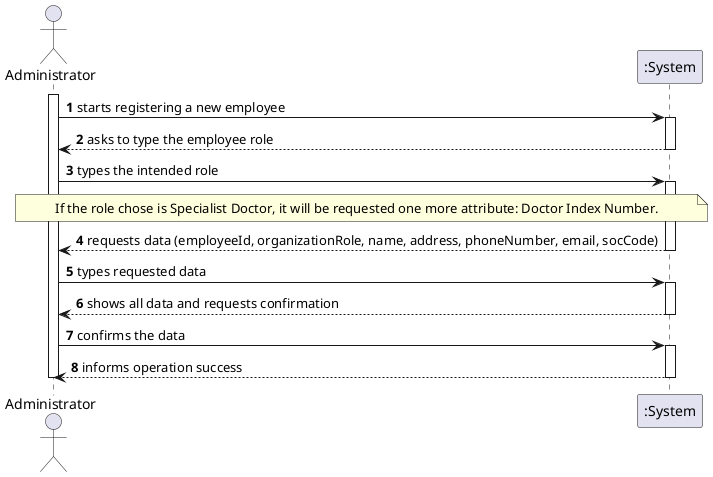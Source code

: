 @startuml
autonumber
actor Administrator as A

activate A
A -> ":System" : starts registering a new employee
activate ":System"
":System" --> A : asks to type the employee role
deactivate ":System"

A -> ":System" : types the intended role
activate ":System"

note over A, ":System"
If the role chose is Specialist Doctor, it will be requested one more attribute: Doctor Index Number.
end note
":System" --> A : requests data (employeeId, organizationRole, name, address, phoneNumber, email, socCode)
deactivate ":System"

A -> ":System" : types requested data
activate ":System"
":System" --> A : shows all data and requests confirmation
deactivate ":System"

A -> ":System" : confirms the data
activate ":System"
":System" --> A : informs operation success
deactivate ":System"

deactivate A

@enduml